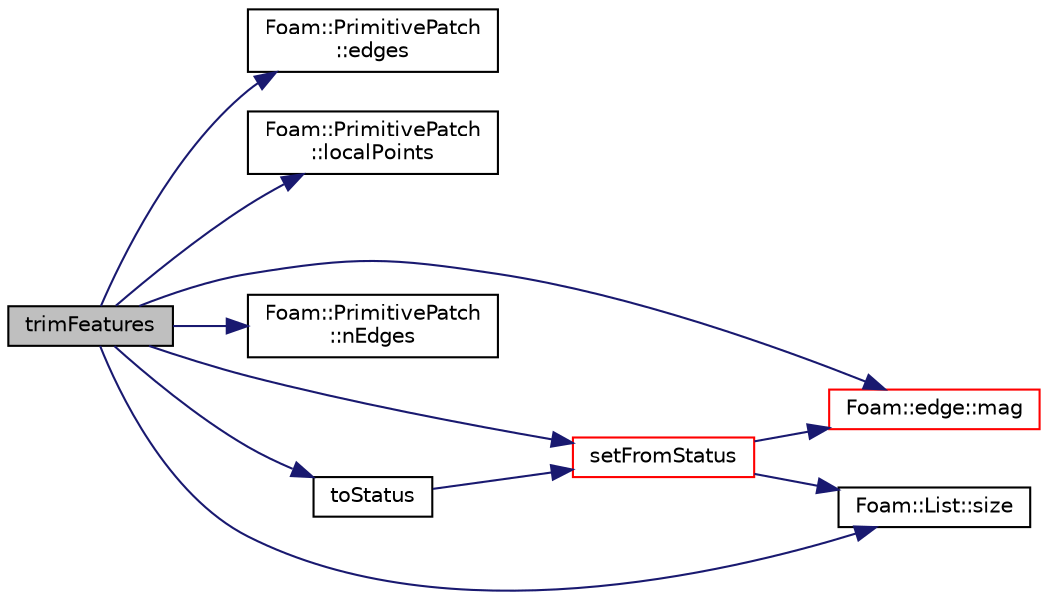 digraph "trimFeatures"
{
  bgcolor="transparent";
  edge [fontname="Helvetica",fontsize="10",labelfontname="Helvetica",labelfontsize="10"];
  node [fontname="Helvetica",fontsize="10",shape=record];
  rankdir="LR";
  Node1596 [label="trimFeatures",height=0.2,width=0.4,color="black", fillcolor="grey75", style="filled", fontcolor="black"];
  Node1596 -> Node1597 [color="midnightblue",fontsize="10",style="solid",fontname="Helvetica"];
  Node1597 [label="Foam::PrimitivePatch\l::edges",height=0.2,width=0.4,color="black",URL="$a28693.html#a21d764179912ddda5c6f95193c289846",tooltip="Return list of edges, address into LOCAL point list. "];
  Node1596 -> Node1598 [color="midnightblue",fontsize="10",style="solid",fontname="Helvetica"];
  Node1598 [label="Foam::PrimitivePatch\l::localPoints",height=0.2,width=0.4,color="black",URL="$a28693.html#aca6c65ee2831bb6795149af7635640a2",tooltip="Return pointField of points in patch. "];
  Node1596 -> Node1599 [color="midnightblue",fontsize="10",style="solid",fontname="Helvetica"];
  Node1599 [label="Foam::edge::mag",height=0.2,width=0.4,color="red",URL="$a28361.html#a4e7462523832986fec7cf4e862ccc6fd",tooltip="Return scalar magnitude. "];
  Node1596 -> Node1605 [color="midnightblue",fontsize="10",style="solid",fontname="Helvetica"];
  Node1605 [label="Foam::PrimitivePatch\l::nEdges",height=0.2,width=0.4,color="black",URL="$a28693.html#a086513bcff1a3f1684e1a3879dd90deb",tooltip="Return number of edges in patch. "];
  Node1596 -> Node1606 [color="midnightblue",fontsize="10",style="solid",fontname="Helvetica"];
  Node1606 [label="setFromStatus",height=0.2,width=0.4,color="red",URL="$a26645.html#a3ec4130a2f02e6be2ba97774910eb125",tooltip="Set from status per edge. "];
  Node1606 -> Node1612 [color="midnightblue",fontsize="10",style="solid",fontname="Helvetica"];
  Node1612 [label="Foam::List::size",height=0.2,width=0.4,color="black",URL="$a26833.html#a8a5f6fa29bd4b500caf186f60245b384",tooltip="Override size to be inconsistent with allocated storage. "];
  Node1606 -> Node1599 [color="midnightblue",fontsize="10",style="solid",fontname="Helvetica"];
  Node1596 -> Node1612 [color="midnightblue",fontsize="10",style="solid",fontname="Helvetica"];
  Node1596 -> Node1618 [color="midnightblue",fontsize="10",style="solid",fontname="Helvetica"];
  Node1618 [label="toStatus",height=0.2,width=0.4,color="black",URL="$a26645.html#a903220b6d4c4eda32870588734489185",tooltip="From member feature edges to status per edge. "];
  Node1618 -> Node1606 [color="midnightblue",fontsize="10",style="solid",fontname="Helvetica"];
}
